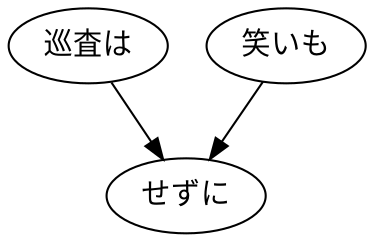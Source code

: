 digraph graph2884 {
	node0 [label="巡査は"];
	node1 [label="笑いも"];
	node2 [label="せずに"];
	node0 -> node2;
	node1 -> node2;
}
